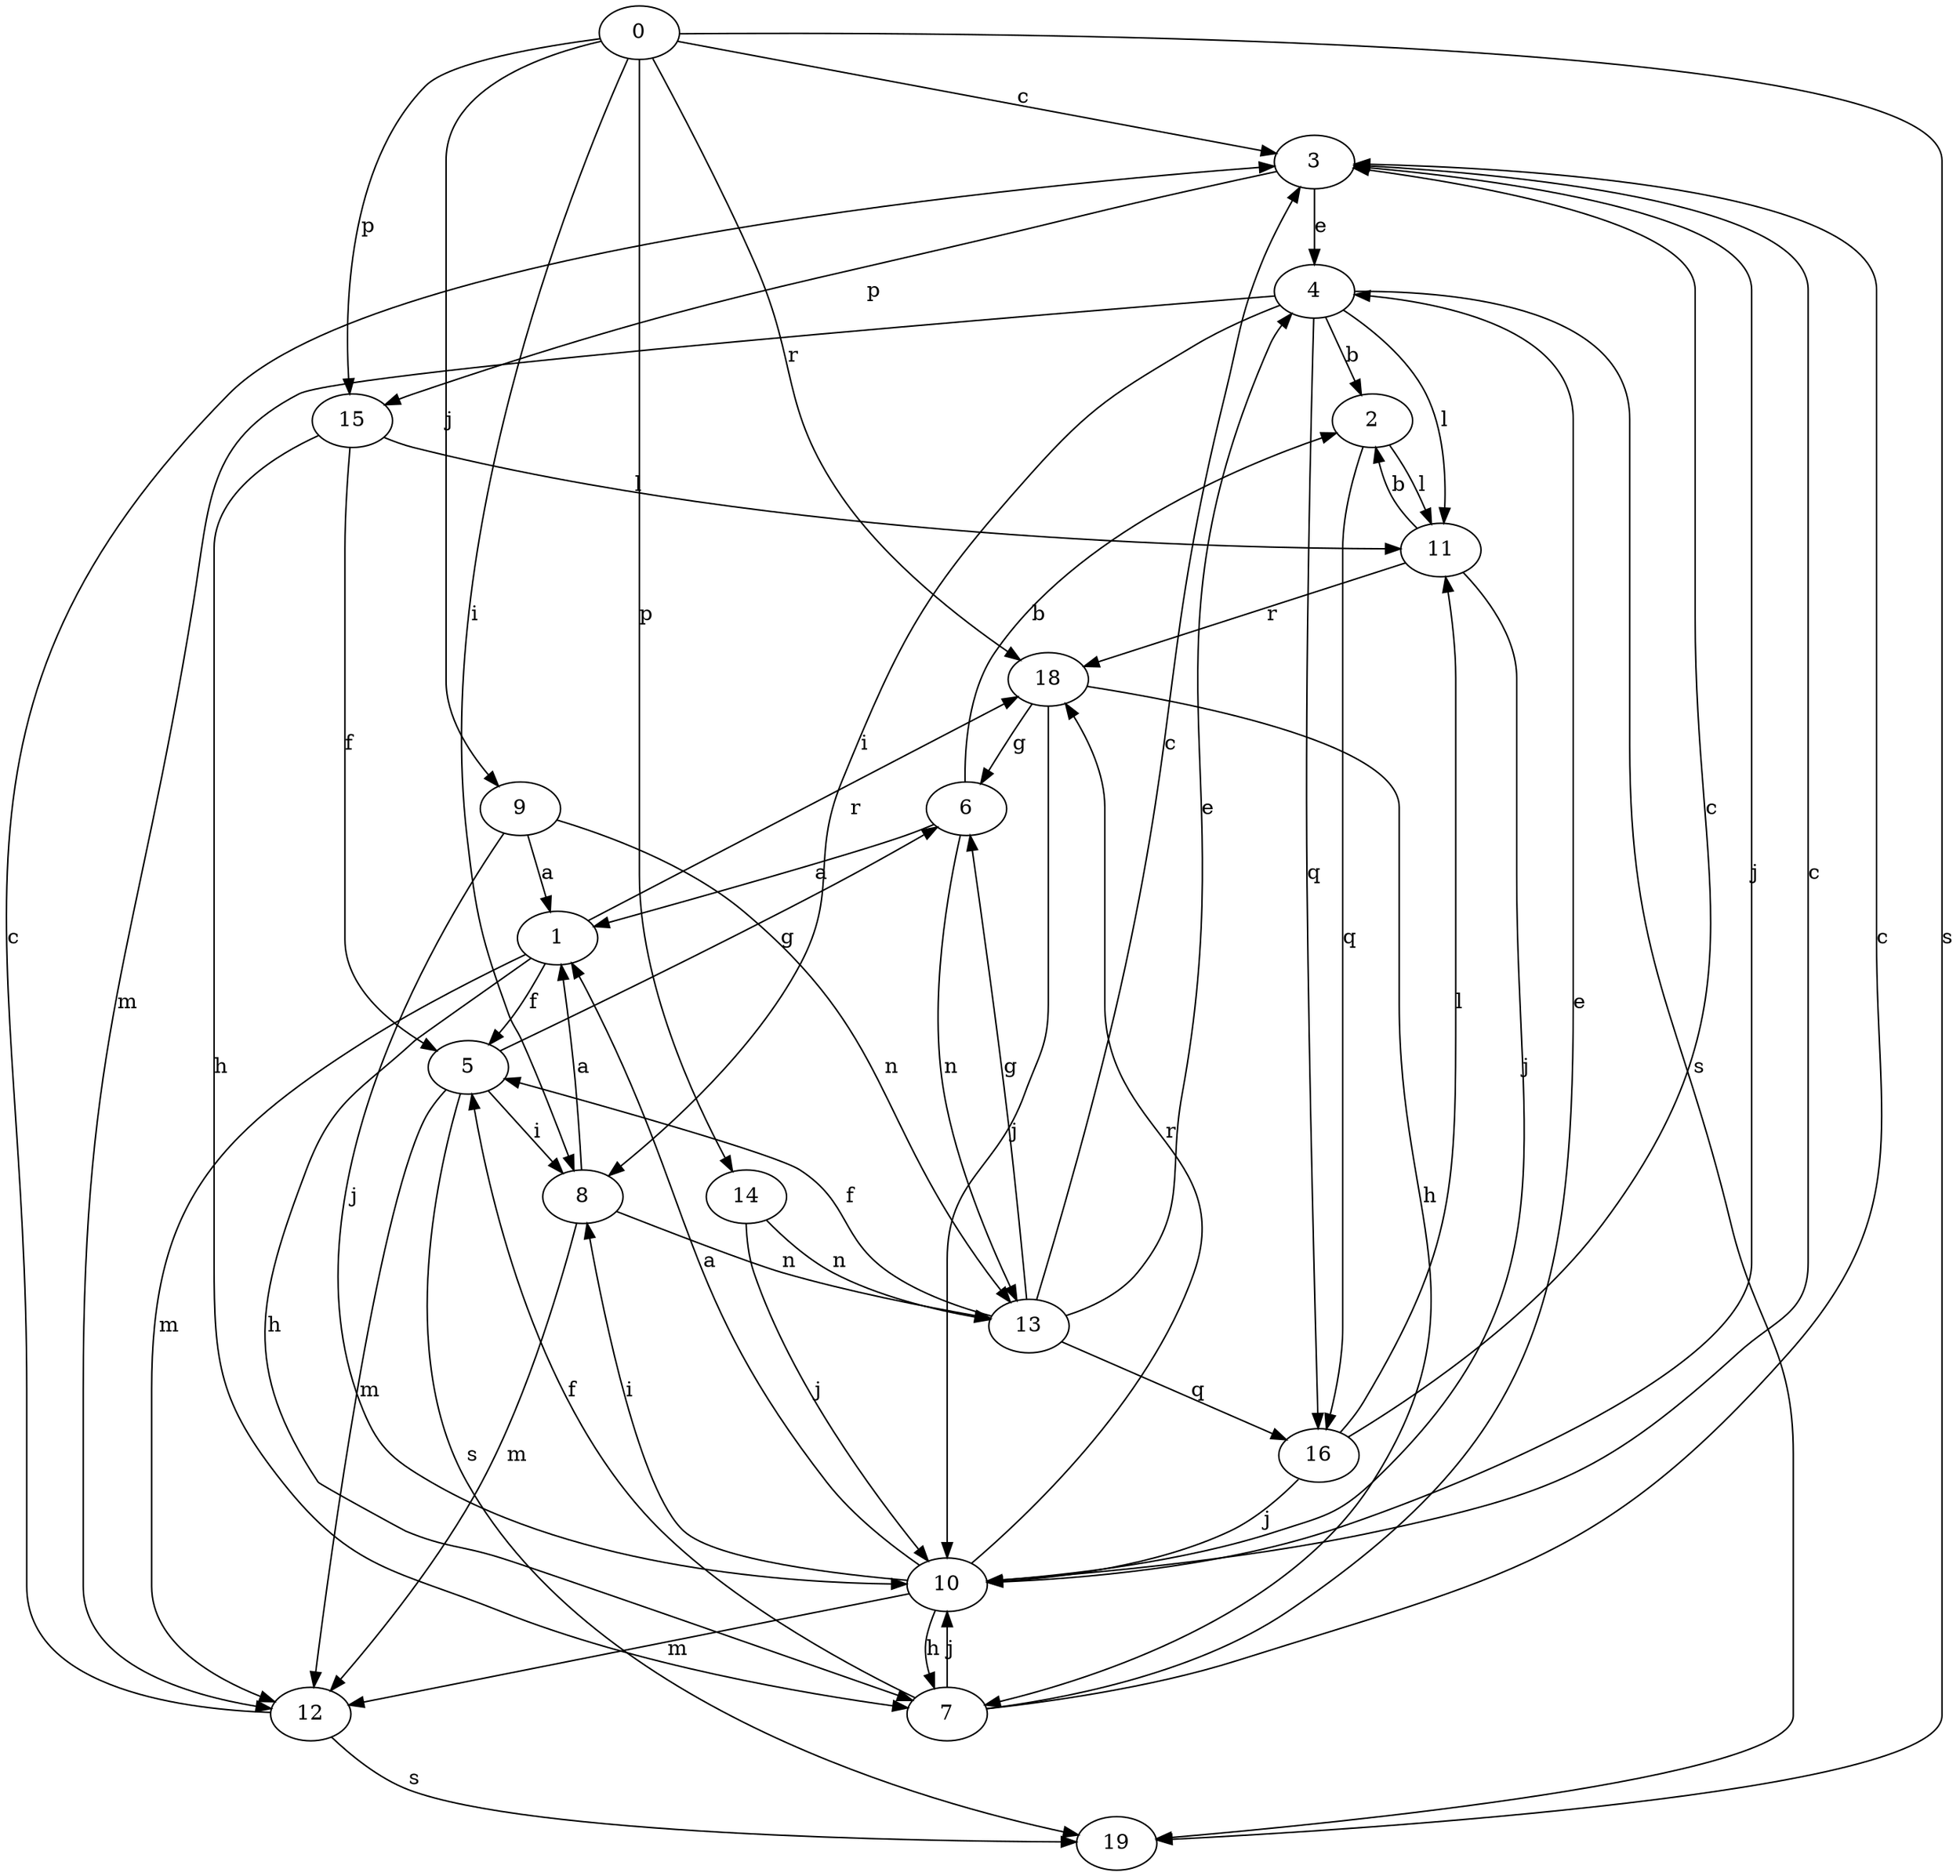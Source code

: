 strict digraph  {
0;
1;
2;
3;
4;
5;
6;
7;
8;
9;
10;
11;
12;
13;
14;
15;
16;
18;
19;
0 -> 3  [label=c];
0 -> 8  [label=i];
0 -> 9  [label=j];
0 -> 14  [label=p];
0 -> 15  [label=p];
0 -> 18  [label=r];
0 -> 19  [label=s];
1 -> 5  [label=f];
1 -> 7  [label=h];
1 -> 12  [label=m];
1 -> 18  [label=r];
2 -> 11  [label=l];
2 -> 16  [label=q];
3 -> 4  [label=e];
3 -> 10  [label=j];
3 -> 15  [label=p];
4 -> 2  [label=b];
4 -> 8  [label=i];
4 -> 11  [label=l];
4 -> 12  [label=m];
4 -> 16  [label=q];
4 -> 19  [label=s];
5 -> 6  [label=g];
5 -> 8  [label=i];
5 -> 12  [label=m];
5 -> 19  [label=s];
6 -> 1  [label=a];
6 -> 2  [label=b];
6 -> 13  [label=n];
7 -> 3  [label=c];
7 -> 4  [label=e];
7 -> 5  [label=f];
7 -> 10  [label=j];
8 -> 1  [label=a];
8 -> 12  [label=m];
8 -> 13  [label=n];
9 -> 1  [label=a];
9 -> 10  [label=j];
9 -> 13  [label=n];
10 -> 1  [label=a];
10 -> 3  [label=c];
10 -> 7  [label=h];
10 -> 8  [label=i];
10 -> 12  [label=m];
10 -> 18  [label=r];
11 -> 2  [label=b];
11 -> 10  [label=j];
11 -> 18  [label=r];
12 -> 3  [label=c];
12 -> 19  [label=s];
13 -> 3  [label=c];
13 -> 4  [label=e];
13 -> 5  [label=f];
13 -> 6  [label=g];
13 -> 16  [label=q];
14 -> 10  [label=j];
14 -> 13  [label=n];
15 -> 5  [label=f];
15 -> 7  [label=h];
15 -> 11  [label=l];
16 -> 3  [label=c];
16 -> 10  [label=j];
16 -> 11  [label=l];
18 -> 6  [label=g];
18 -> 7  [label=h];
18 -> 10  [label=j];
}
